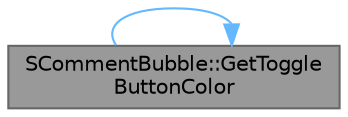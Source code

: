 digraph "SCommentBubble::GetToggleButtonColor"
{
 // INTERACTIVE_SVG=YES
 // LATEX_PDF_SIZE
  bgcolor="transparent";
  edge [fontname=Helvetica,fontsize=10,labelfontname=Helvetica,labelfontsize=10];
  node [fontname=Helvetica,fontsize=10,shape=box,height=0.2,width=0.4];
  rankdir="LR";
  Node1 [id="Node000001",label="SCommentBubble::GetToggle\lButtonColor",height=0.2,width=0.4,color="gray40", fillcolor="grey60", style="filled", fontcolor="black",tooltip="Returns the color for the toggle bubble including the opacity value."];
  Node1 -> Node1 [id="edge1_Node000001_Node000001",color="steelblue1",style="solid",tooltip=" "];
}
